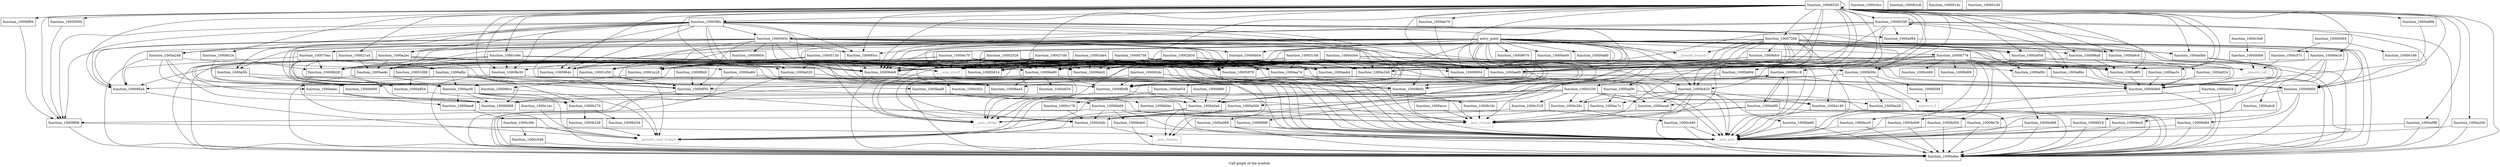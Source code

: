 digraph "Call graph of the module." {
  label="Call graph of the module.";
  node [shape=record];

  Node_function_10001e18 [label="{function_10001e18}"];
  Node_function_100043d4 [label="{function_100043d4}"];
  Node_function_10001e9c [label="{function_10001e9c}"];
  Node_function_100021a4 [label="{function_100021a4}"];
  Node_function_10002528 [label="{function_10002528}"];
  Node_function_100037d0 [label="{function_100037d0}"];
  Node_function_10004c70 [label="{function_10004c70}"];
  Node_function_10002b50 [label="{function_10002b50}"];
  Node_function_10005130 [label="{function_10005130}"];
  Node_function_10003de4 [label="{function_10003de4}"];
  Node_function_10004758 [label="{function_10004758}"];
  Node_function_1000bd08 [label="{function_1000bd08}"];
  Node_function_1000bd50 [label="{function_1000bd50}"];
  Node_function_1000bd98 [label="{function_1000bd98}"];
  Node_function_1000bde0 [label="{function_1000bde0}"];
  Node_function_1000bea8 [label="{function_1000bea8}"];
  Node_function_1000bf18 [label="{function_1000bf18}"];
  Node_function_1000bf60 [label="{function_1000bf60}"];
  Node_function_1000c02c [label="{function_1000c02c}"];
  Node_function_1000c0dc [label="{function_1000c0dc}"];
  Node_function_1000c178 [label="{function_1000c178}"];
  Node_function_1000c1ac [label="{function_1000c1ac}"];
  Node_function_1000c26c [label="{function_1000c26c}"];
  Node_function_1000c330 [label="{function_1000c330}"];
  Node_function_1000c480 [label="{function_1000c480}"];
  Node_function_1000c49c [label="{function_1000c49c}"];
  Node_function_1000c4d0 [label="{function_1000c4d0}"];
  Node_function_1000c518 [label="{function_1000c518}"];
  Node_function_1000c548 [label="{function_1000c548}"];
  Node_function_1000c57c [label="{function_1000c57c}"];
  Node_function_1000c5cc [label="{function_1000c5cc}"];
  Node_function_1000c5e8 [label="{function_1000c5e8}"];
  Node___asm_rlwinm [color="gray50", fontcolor="gray50", label="{__asm_rlwinm}"];
  Node___asm_rlwinm_ [color="gray50", fontcolor="gray50", label="{__asm_rlwinm_}"];
  Node___asm_rlwimi [color="gray50", fontcolor="gray50", label="{__asm_rlwimi}"];
  Node___asm_mfcr [color="gray50", fontcolor="gray50", label="{__asm_mfcr}"];
  Node___asm_mtcrf [color="gray50", fontcolor="gray50", label="{__asm_mtcrf}"];
  Node_unknown_0 [color="gray50", fontcolor="gray50", label="{unknown_0}"];
  Node_function_10005814 [label="{function_10005814}"];
  Node_function_10005878 [label="{function_10005878}"];
  Node_function_10005930 [label="{function_10005930}"];
  Node_function_1000595c [label="{function_1000595c}"];
  Node_function_10005f6c [label="{function_10005f6c}"];
  Node_function_100062c8 [label="{function_100062c8}"];
  Node_function_100062dc [label="{function_100062dc}"];
  Node_function_10006338 [label="{function_10006338}"];
  Node_function_10006520 [label="{function_10006520}"];
  Node_function_10006dc0 [label="{function_10006dc0}"];
  Node_function_10009fd8 [label="{function_10009fd8}"];
  Node_function_10006e10 [label="{function_10006e10}"];
  Node_function_10006e80 [label="{function_10006e80}"];
  Node_function_10006f94 [label="{function_10006f94}"];
  Node_function_10006fc0 [label="{function_10006fc0}"];
  Node_function_100070ac [label="{function_100070ac}"];
  Node_function_10007268 [label="{function_10007268}"];
  Node_function_10008ae4 [label="{function_10008ae4}"];
  Node_function_10008b0c [label="{function_10008b0c}"];
  Node_function_10008b98 [label="{function_10008b98}"];
  Node_function_10008c24 [label="{function_10008c24}"];
  Node_function_100095a4 [label="{function_100095a4}"];
  Node_function_100095cc [label="{function_100095cc}"];
  Node_function_10009628 [label="{function_10009628}"];
  Node_function_1000964c [label="{function_1000964c}"];
  Node_function_10009670 [label="{function_10009670}"];
  Node_function_100096cc [label="{function_100096cc}"];
  Node_function_10009804 [label="{function_10009804}"];
  Node_function_100098a8 [label="{function_100098a8}"];
  Node_function_10009954 [label="{function_10009954}"];
  Node_function_10009a00 [label="{function_10009a00}"];
  Node_function_10009a80 [label="{function_10009a80}"];
  Node_function_10009b04 [label="{function_10009b04}"];
  Node_function_10009c18 [label="{function_10009c18}"];
  Node_function_10009d00 [label="{function_10009d00}"];
  Node_function_10009d84 [label="{function_10009d84}"];
  Node_function_10009de8 [label="{function_10009de8}"];
  Node_function_10009e30 [label="{function_10009e30}"];
  Node_function_10009e78 [label="{function_10009e78}"];
  Node_function_10009ec0 [label="{function_10009ec0}"];
  Node_function_10009f08 [label="{function_10009f08}"];
  Node_function_10009f50 [label="{function_10009f50}"];
  Node_function_10009fc8 [label="{function_10009fc8}"];
  Node_function_1000be60 [label="{function_1000be60}"];
  Node_function_1000a020 [label="{function_1000a020}"];
  Node_function_1000a068 [label="{function_1000a068}"];
  Node_function_1000a0b0 [label="{function_1000a0b0}"];
  Node_function_1000a0f8 [label="{function_1000a0f8}"];
  Node_function_1000a140 [label="{function_1000a140}"];
  Node_function_1000a1b8 [label="{function_1000a1b8}"];
  Node_function_1000a200 [label="{function_1000a200}"];
  Node_function_1000a248 [label="{function_1000a248}"];
  Node_function_1000a2ec [label="{function_1000a2ec}"];
  Node_function_1000a3fc [label="{function_1000a3fc}"];
  Node_function_1000a4bc [label="{function_1000a4bc}"];
  Node_function_1000a4c8 [label="{function_1000a4c8}"];
  Node_function_1000a500 [label="{function_1000a500}"];
  Node_function_1000a5a4 [label="{function_1000a5a4}"];
  Node_function_1000a634 [label="{function_1000a634}"];
  Node_function_1000a654 [label="{function_1000a654}"];
  Node_function_1000a6f0 [label="{function_1000a6f0}"];
  Node_function_1000a854 [label="{function_1000a854}"];
  Node_function_1000a888 [label="{function_1000a888}"];
  Node_function_1000a8bc [label="{function_1000a8bc}"];
  Node_function_1000a8f0 [label="{function_1000a8f0}"];
  Node_function_1000a924 [label="{function_1000a924}"];
  Node_function_1000a958 [label="{function_1000a958}"];
  Node_function_1000a994 [label="{function_1000a994}"];
  Node_function_1000a9c4 [label="{function_1000a9c4}"];
  Node_function_1000a9fc [label="{function_1000a9fc}"];
  Node_function_1000aa3c [label="{function_1000aa3c}"];
  Node_function_1000aa74 [label="{function_1000aa74}"];
  Node_function_1000aab4 [label="{function_1000aab4}"];
  Node_function_1000aaf0 [label="{function_1000aaf0}"];
  Node_function_1000ab24 [label="{function_1000ab24}"];
  Node_function_1000ab70 [label="{function_1000ab70}"];
  Node_function_1000ab9c [label="{function_1000ab9c}"];
  Node_function_1000ac7c [label="{function_1000ac7c}"];
  Node_function_1000aca4 [label="{function_1000aca4}"];
  Node_function_1000accc [label="{function_1000accc}"];
  Node_function_1000acf4 [label="{function_1000acf4}"];
  Node_function_1000ae4c [label="{function_1000ae4c}"];
  Node_function_1000aebc [label="{function_1000aebc}"];
  Node_function_1000afbc [label="{function_1000afbc}"];
  Node_function_1000b0ec [label="{function_1000b0ec}"];
  Node_function_1000b18c [label="{function_1000b18c}"];
  Node_function_1000b228 [label="{function_1000b228}"];
  Node_function_1000b254 [label="{function_1000b254}"];
  Node_function_1000b270 [label="{function_1000b270}"];
  Node_function_1000b39c [label="{function_1000b39c}"];
  Node_function_1000b420 [label="{function_1000b420}"];
  Node_function_1000b5f4 [label="{function_1000b5f4}"];
  Node_function_1000b688 [label="{function_1000b688}"];
  Node_function_1000b690 [label="{function_1000b690}"];
  Node_function_1000b694 [label="{function_1000b694}"];
  Node_function_1000b6f4 [label="{function_1000b6f4}"];
  Node_function_1000b774 [label="{function_1000b774}"];
  Node_function_1000b9e0 [label="{function_1000b9e0}"];
  Node_function_1000ba28 [label="{function_1000ba28}"];
  Node_function_1000ba64 [label="{function_1000ba64}"];
  Node_function_1000bad8 [label="{function_1000bad8}"];
  Node_function_1000bb68 [label="{function_1000bb68}"];
  Node_function_1000bcc0 [label="{function_1000bcc0}"];
  Node_function_10003108 [label="{function_10003108}"];
  Node___pseudo_call [color="gray50", fontcolor="gray50", label="{__pseudo_call}"];
  Node___pseudo_branch [color="gray50", fontcolor="gray50", label="{__pseudo_branch}"];
  Node___pseudo_cond_branch [color="gray50", fontcolor="gray50", label="{__pseudo_cond_branch}"];
  Node_function_10000094 [label="{function_10000094}"];
  Node_function_100000b8 [label="{function_100000b8}"];
  Node_function_1000014c [label="{function_1000014c}"];
  Node_function_10000168 [label="{function_10000168}"];
  Node_function_100001d4 [label="{function_100001d4}"];
  Node_entry_point [label="{entry_point}"];
  Node_function_10001d50 [label="{function_10001d50}"];
  Node_function_10001d98 [label="{function_10001d98}"];
  Node_function_10001e18 -> Node_function_100096cc;
  Node_function_100043d4 -> Node_function_10001e18;
  Node_function_100043d4 -> Node___asm_mfcr;
  Node_function_100043d4 -> Node___asm_mtcrf;
  Node_function_100043d4 -> Node_function_10006dc0;
  Node_function_100043d4 -> Node_function_10006e80;
  Node_function_100043d4 -> Node_function_1000a1b8;
  Node_function_100043d4 -> Node_function_1000a8bc;
  Node_function_100043d4 -> Node_function_1000a8f0;
  Node_function_100043d4 -> Node_function_1000aa3c;
  Node_function_100043d4 -> Node_function_1000aaf0;
  Node_function_100043d4 -> Node_function_1000ae4c;
  Node_function_10001e9c -> Node___asm_mfcr;
  Node_function_10001e9c -> Node___asm_mtcrf;
  Node_function_10001e9c -> Node_function_10009628;
  Node_function_10001e9c -> Node_function_10009e30;
  Node_function_10001e9c -> Node_function_1000a4bc;
  Node_function_10001e9c -> Node_function_1000ae4c;
  Node_function_10001e9c -> Node_function_1000aebc;
  Node_function_10001e9c -> Node_function_1000b39c;
  Node_function_10001e9c -> Node___pseudo_call;
  Node_function_100021a4 -> Node_function_1000ae4c;
  Node_function_100021a4 -> Node_function_1000afbc;
  Node_function_10002528 -> Node_function_10001e18;
  Node_function_10002528 -> Node___asm_rlwimi;
  Node_function_10002528 -> Node___asm_mfcr;
  Node_function_10002528 -> Node___asm_mtcrf;
  Node_function_10002528 -> Node_function_10005814;
  Node_function_10002528 -> Node_function_10005878;
  Node_function_10002528 -> Node_function_10006dc0;
  Node_function_10002528 -> Node_function_10006e80;
  Node_function_10002528 -> Node_function_10009628;
  Node_function_10002528 -> Node_function_10009de8;
  Node_function_10002528 -> Node_function_1000a1b8;
  Node_function_10002528 -> Node_function_1000aa74;
  Node_function_10002528 -> Node_function_1000aab4;
  Node_function_10002528 -> Node_function_1000aaf0;
  Node_function_10002528 -> Node_function_1000ae4c;
  Node_function_100037d0 -> Node_function_10001e18;
  Node_function_100037d0 -> Node___asm_rlwimi;
  Node_function_100037d0 -> Node___asm_mfcr;
  Node_function_100037d0 -> Node___asm_mtcrf;
  Node_function_100037d0 -> Node_function_10005814;
  Node_function_100037d0 -> Node_function_10005878;
  Node_function_100037d0 -> Node_function_10006dc0;
  Node_function_100037d0 -> Node_function_10006e80;
  Node_function_100037d0 -> Node_function_10009de8;
  Node_function_100037d0 -> Node_function_1000a1b8;
  Node_function_100037d0 -> Node_function_1000aa74;
  Node_function_100037d0 -> Node_function_1000aab4;
  Node_function_100037d0 -> Node_function_1000aaf0;
  Node_function_100037d0 -> Node_function_1000ae4c;
  Node_function_100037d0 -> Node_function_10001d98;
  Node_function_10004c70 -> Node_function_10001e18;
  Node_function_10004c70 -> Node___asm_rlwimi;
  Node_function_10004c70 -> Node___asm_mfcr;
  Node_function_10004c70 -> Node___asm_mtcrf;
  Node_function_10004c70 -> Node_function_10005814;
  Node_function_10004c70 -> Node_function_10005878;
  Node_function_10004c70 -> Node_function_10006dc0;
  Node_function_10004c70 -> Node_function_10008ae4;
  Node_function_10004c70 -> Node_function_10008b98;
  Node_function_10004c70 -> Node_function_10009628;
  Node_function_10004c70 -> Node_function_10009de8;
  Node_function_10004c70 -> Node_function_1000a1b8;
  Node_function_10004c70 -> Node_function_1000aa74;
  Node_function_10004c70 -> Node_function_1000aab4;
  Node_function_10004c70 -> Node_function_1000aaf0;
  Node_function_10004c70 -> Node_function_1000ae4c;
  Node_function_10002b50 -> Node_function_10001e18;
  Node_function_10002b50 -> Node___asm_rlwimi;
  Node_function_10002b50 -> Node___asm_mfcr;
  Node_function_10002b50 -> Node___asm_mtcrf;
  Node_function_10002b50 -> Node_function_10005814;
  Node_function_10002b50 -> Node_function_10005878;
  Node_function_10002b50 -> Node_function_10006dc0;
  Node_function_10002b50 -> Node_function_10006e80;
  Node_function_10002b50 -> Node_function_10009de8;
  Node_function_10002b50 -> Node_function_1000a1b8;
  Node_function_10002b50 -> Node_function_1000aa74;
  Node_function_10002b50 -> Node_function_1000aab4;
  Node_function_10002b50 -> Node_function_1000aaf0;
  Node_function_10002b50 -> Node_function_1000ae4c;
  Node_function_10005130 -> Node_function_10001e18;
  Node_function_10005130 -> Node___asm_rlwimi;
  Node_function_10005130 -> Node___asm_mfcr;
  Node_function_10005130 -> Node___asm_mtcrf;
  Node_function_10005130 -> Node_function_10005814;
  Node_function_10005130 -> Node_function_10005878;
  Node_function_10005130 -> Node_function_10006dc0;
  Node_function_10005130 -> Node_function_10006e80;
  Node_function_10005130 -> Node_function_10008ae4;
  Node_function_10005130 -> Node_function_10008b0c;
  Node_function_10005130 -> Node_function_10008b98;
  Node_function_10005130 -> Node_function_100095a4;
  Node_function_10005130 -> Node_function_10009628;
  Node_function_10005130 -> Node_function_10009954;
  Node_function_10005130 -> Node_function_10009de8;
  Node_function_10005130 -> Node_function_10009f50;
  Node_function_10005130 -> Node_function_1000a020;
  Node_function_10005130 -> Node_function_1000a1b8;
  Node_function_10005130 -> Node_function_1000a854;
  Node_function_10005130 -> Node_function_1000aa74;
  Node_function_10005130 -> Node_function_1000aab4;
  Node_function_10005130 -> Node_function_1000aaf0;
  Node_function_10005130 -> Node_function_1000ae4c;
  Node_function_10005130 -> Node_function_10001d50;
  Node_function_10003de4 -> Node_function_10001e18;
  Node_function_10003de4 -> Node___asm_rlwimi;
  Node_function_10003de4 -> Node___asm_mfcr;
  Node_function_10003de4 -> Node___asm_mtcrf;
  Node_function_10003de4 -> Node_function_10005814;
  Node_function_10003de4 -> Node_function_10005878;
  Node_function_10003de4 -> Node_function_10006dc0;
  Node_function_10003de4 -> Node_function_10009de8;
  Node_function_10003de4 -> Node_function_1000a1b8;
  Node_function_10003de4 -> Node_function_1000aa74;
  Node_function_10003de4 -> Node_function_1000aab4;
  Node_function_10003de4 -> Node_function_1000aaf0;
  Node_function_10003de4 -> Node_function_1000ae4c;
  Node_function_10003de4 -> Node_function_10001d98;
  Node_function_10004758 -> Node_function_10001e18;
  Node_function_10004758 -> Node___asm_rlwimi;
  Node_function_10004758 -> Node___asm_mfcr;
  Node_function_10004758 -> Node___asm_mtcrf;
  Node_function_10004758 -> Node_function_10005814;
  Node_function_10004758 -> Node_function_10005878;
  Node_function_10004758 -> Node_function_10006dc0;
  Node_function_10004758 -> Node_function_10006e80;
  Node_function_10004758 -> Node_function_10009de8;
  Node_function_10004758 -> Node_function_1000a1b8;
  Node_function_10004758 -> Node_function_1000aa74;
  Node_function_10004758 -> Node_function_1000aab4;
  Node_function_10004758 -> Node_function_1000aaf0;
  Node_function_10004758 -> Node_function_1000ae4c;
  Node_function_1000bd08 -> Node___asm_mfcr;
  Node_function_1000bd08 -> Node_function_1000a4bc;
  Node_function_1000bd50 -> Node___asm_mfcr;
  Node_function_1000bd50 -> Node_function_1000a4bc;
  Node_function_1000bd98 -> Node___asm_mfcr;
  Node_function_1000bd98 -> Node_function_1000a4bc;
  Node_function_1000bde0 -> Node___asm_mfcr;
  Node_function_1000bde0 -> Node_function_1000a4bc;
  Node_function_1000bea8 -> Node_function_1000c49c;
  Node_function_1000bf18 -> Node___asm_mfcr;
  Node_function_1000bf18 -> Node_function_1000a4bc;
  Node_function_1000bf60 -> Node_function_1000a5a4;
  Node_function_1000c02c -> Node_function_1000a5a4;
  Node_function_1000c0dc -> Node___asm_rlwinm_;
  Node_function_1000c0dc -> Node___pseudo_cond_branch;
  Node_function_1000c178 -> Node_function_1000c0dc;
  Node_function_1000c1ac -> Node___pseudo_cond_branch;
  Node_function_1000c26c -> Node_function_1000c0dc;
  Node_function_1000c26c -> Node_function_1000c4d0;
  Node_function_1000c330 -> Node_function_1000c26c;
  Node_function_1000c330 -> Node_function_1000c518;
  Node_function_1000c330 -> Node_function_1000a140;
  Node_function_1000c330 -> Node_function_1000a5a4;
  Node_function_1000c330 -> Node_function_1000aca4;
  Node_function_1000c330 -> Node_function_1000b688;
  Node_function_1000c330 -> Node_function_1000ba28;
  Node_function_1000c330 -> Node___pseudo_cond_branch;
  Node_function_1000c49c -> Node_function_1000c548;
  Node_function_1000c49c -> Node___pseudo_cond_branch;
  Node_function_1000c4d0 -> Node___asm_mfcr;
  Node_function_1000c4d0 -> Node_function_1000a4bc;
  Node_function_1000c518 -> Node_function_10009e78;
  Node_function_1000c518 -> Node_function_10009f08;
  Node_function_1000c548 -> Node_function_1000a4bc;
  Node_function_1000c57c -> Node___pseudo_call;
  Node_function_1000c5e8 -> Node_function_100000b8;
  Node_function_10005878 -> Node___asm_rlwinm_;
  Node_function_10005930 -> Node_function_10009f08;
  Node_function_1000595c -> Node_function_10008ae4;
  Node_function_1000595c -> Node_function_10008b0c;
  Node_function_1000595c -> Node_function_10008b98;
  Node_function_1000595c -> Node_function_100095a4;
  Node_function_1000595c -> Node_function_100095cc;
  Node_function_1000595c -> Node_function_1000964c;
  Node_function_1000595c -> Node_function_100096cc;
  Node_function_1000595c -> Node_function_10009804;
  Node_function_1000595c -> Node_function_10009954;
  Node_function_1000595c -> Node_function_10009b04;
  Node_function_1000595c -> Node_function_10009de8;
  Node_function_1000595c -> Node_function_10009f08;
  Node_function_1000595c -> Node_function_10009f50;
  Node_function_1000595c -> Node_function_1000a068;
  Node_function_1000595c -> Node_function_1000a248;
  Node_function_1000595c -> Node_function_1000a2ec;
  Node_function_1000595c -> Node_function_1000a3fc;
  Node_function_1000595c -> Node_function_1000a5a4;
  Node_function_1000595c -> Node_function_1000b420;
  Node_function_10005f6c -> Node_function_1000595c;
  Node_function_10005f6c -> Node_function_10008ae4;
  Node_function_10005f6c -> Node_function_10008b0c;
  Node_function_10005f6c -> Node_function_10008b98;
  Node_function_10005f6c -> Node_function_100095a4;
  Node_function_10005f6c -> Node_function_100095cc;
  Node_function_10005f6c -> Node_function_1000964c;
  Node_function_10005f6c -> Node_function_100096cc;
  Node_function_10005f6c -> Node_function_10009de8;
  Node_function_10005f6c -> Node_function_10009e30;
  Node_function_10005f6c -> Node_function_10009f08;
  Node_function_10005f6c -> Node_function_10009f50;
  Node_function_10005f6c -> Node_function_1000a020;
  Node_function_10005f6c -> Node_function_1000a1b8;
  Node_function_10005f6c -> Node_function_1000a248;
  Node_function_10005f6c -> Node_function_1000a2ec;
  Node_function_10005f6c -> Node_function_1000a3fc;
  Node_function_10005f6c -> Node_function_1000a8bc;
  Node_function_10005f6c -> Node_function_1000a994;
  Node_function_10005f6c -> Node_function_1000aaf0;
  Node_function_10005f6c -> Node_function_1000acf4;
  Node_function_10005f6c -> Node_function_1000b420;
  Node_function_100062dc -> Node_function_10008ae4;
  Node_function_100062dc -> Node_function_10008b0c;
  Node_function_100062dc -> Node_function_10008b98;
  Node_function_10006338 -> Node_function_1000595c;
  Node_function_10006338 -> Node_function_10006338;
  Node_function_10006338 -> Node_function_10009d00;
  Node_function_10006338 -> Node_function_10009de8;
  Node_function_10006338 -> Node_function_1000a4bc;
  Node_function_10006338 -> Node_function_1000a8bc;
  Node_function_10006338 -> Node_function_1000a8f0;
  Node_function_10006338 -> Node_function_1000a994;
  Node_function_10006338 -> Node_function_1000aab4;
  Node_function_10006338 -> Node_function_1000aaf0;
  Node_function_10006338 -> Node_function_1000b420;
  Node_function_10006520 -> Node_function_10001e9c;
  Node_function_10006520 -> Node_function_100021a4;
  Node_function_10006520 -> Node___asm_rlwinm;
  Node_function_10006520 -> Node_function_10005930;
  Node_function_10006520 -> Node_function_10005f6c;
  Node_function_10006520 -> Node_function_10006338;
  Node_function_10006520 -> Node_function_10006520;
  Node_function_10006520 -> Node_function_10006dc0;
  Node_function_10006520 -> Node_function_10009fd8;
  Node_function_10006520 -> Node_function_10006e10;
  Node_function_10006520 -> Node_function_10006e80;
  Node_function_10006520 -> Node_function_10006f94;
  Node_function_10006520 -> Node_function_10007268;
  Node_function_10006520 -> Node_function_10008ae4;
  Node_function_10006520 -> Node_function_10008b0c;
  Node_function_10006520 -> Node_function_10008b98;
  Node_function_10006520 -> Node_function_10008c24;
  Node_function_10006520 -> Node_function_100095a4;
  Node_function_10006520 -> Node_function_100095cc;
  Node_function_10006520 -> Node_function_1000964c;
  Node_function_10006520 -> Node_function_100098a8;
  Node_function_10006520 -> Node_function_10009c18;
  Node_function_10006520 -> Node_function_10009d00;
  Node_function_10006520 -> Node_function_10009de8;
  Node_function_10006520 -> Node_function_10009e30;
  Node_function_10006520 -> Node_function_10009f08;
  Node_function_10006520 -> Node_function_10009f50;
  Node_function_10006520 -> Node_function_1000a0b0;
  Node_function_10006520 -> Node_function_1000a0f8;
  Node_function_10006520 -> Node_function_1000a140;
  Node_function_10006520 -> Node_function_1000a200;
  Node_function_10006520 -> Node_function_1000a4bc;
  Node_function_10006520 -> Node_function_1000a888;
  Node_function_10006520 -> Node_function_1000a8f0;
  Node_function_10006520 -> Node_function_1000a958;
  Node_function_10006520 -> Node_function_1000a9c4;
  Node_function_10006520 -> Node_function_1000aa3c;
  Node_function_10006520 -> Node_function_1000aaf0;
  Node_function_10006520 -> Node_function_1000ab24;
  Node_function_10006520 -> Node_function_1000ab70;
  Node_function_10006520 -> Node_function_1000ab9c;
  Node_function_10006520 -> Node_function_1000b39c;
  Node_function_10006520 -> Node_function_1000b420;
  Node_function_10009fd8 -> Node___asm_mfcr;
  Node_function_10009fd8 -> Node_function_1000a4bc;
  Node_function_10006e10 -> Node_function_10009e78;
  Node_function_10006e10 -> Node_function_10009ec0;
  Node_function_10006e10 -> Node_function_1000a1b8;
  Node_function_10006e10 -> Node_function_1000a4c8;
  Node_function_10006e80 -> Node_function_10008ae4;
  Node_function_10006e80 -> Node_function_10008b0c;
  Node_function_10006e80 -> Node_function_10008b98;
  Node_function_10006e80 -> Node_function_100095a4;
  Node_function_10006e80 -> Node_function_1000a634;
  Node_function_10006f94 -> Node_function_10009f08;
  Node_function_10006fc0 -> Node_function_1000964c;
  Node_function_10006fc0 -> Node_function_10009d00;
  Node_function_10006fc0 -> Node_function_10009de8;
  Node_function_10006fc0 -> Node_function_1000a8f0;
  Node_function_10006fc0 -> Node_function_1000aaf0;
  Node_function_100070ac -> Node_function_100095a4;
  Node_function_100070ac -> Node_function_10009628;
  Node_function_100070ac -> Node_function_1000acf4;
  Node_function_100070ac -> Node_function_1000afbc;
  Node_function_10007268 -> Node___asm_rlwinm;
  Node_function_10007268 -> Node___asm_rlwimi;
  Node_function_10007268 -> Node___asm_mfcr;
  Node_function_10007268 -> Node___asm_mtcrf;
  Node_function_10007268 -> Node_function_10005814;
  Node_function_10007268 -> Node_function_10005878;
  Node_function_10007268 -> Node_function_10006dc0;
  Node_function_10007268 -> Node_function_10006e10;
  Node_function_10007268 -> Node_function_10006fc0;
  Node_function_10007268 -> Node_function_100070ac;
  Node_function_10007268 -> Node_function_100098a8;
  Node_function_10007268 -> Node_function_10009d00;
  Node_function_10007268 -> Node_function_10009de8;
  Node_function_10007268 -> Node_function_10009e30;
  Node_function_10007268 -> Node_function_1000a0b0;
  Node_function_10007268 -> Node_function_1000a1b8;
  Node_function_10007268 -> Node_function_1000a4bc;
  Node_function_10007268 -> Node_function_1000a500;
  Node_function_10007268 -> Node_function_1000a958;
  Node_function_10007268 -> Node_function_1000a9c4;
  Node_function_10007268 -> Node_function_1000a9fc;
  Node_function_10007268 -> Node_function_1000aa3c;
  Node_function_10007268 -> Node_function_1000aa74;
  Node_function_10007268 -> Node_function_1000aab4;
  Node_function_10007268 -> Node_function_1000aaf0;
  Node_function_10007268 -> Node_function_1000ae4c;
  Node_function_10007268 -> Node_function_1000b39c;
  Node_function_10007268 -> Node___pseudo_branch;
  Node_function_10008b0c -> Node___asm_rlwinm;
  Node_function_10008b0c -> Node___pseudo_cond_branch;
  Node_function_10008b98 -> Node___asm_rlwinm;
  Node_function_10008b98 -> Node___pseudo_cond_branch;
  Node_function_10008c24 -> Node_function_10009628;
  Node_function_10008c24 -> Node_function_1000acf4;
  Node_function_100095a4 -> Node___pseudo_cond_branch;
  Node_function_10009628 -> Node___pseudo_cond_branch;
  Node_function_1000964c -> Node___pseudo_cond_branch;
  Node_function_100096cc -> Node___pseudo_cond_branch;
  Node_function_10009804 -> Node_function_1000a020;
  Node_function_100098a8 -> Node_function_10009de8;
  Node_function_100098a8 -> Node_function_1000a4bc;
  Node_function_100098a8 -> Node_function_1000a8f0;
  Node_function_100098a8 -> Node_function_1000a924;
  Node_function_100098a8 -> Node_function_1000aaf0;
  Node_function_10009c18 -> Node___asm_mfcr;
  Node_function_10009c18 -> Node_function_1000a4bc;
  Node_function_10009c18 -> Node_function_1000a654;
  Node_function_10009c18 -> Node_function_1000a6f0;
  Node_function_10009d00 -> Node___asm_mfcr;
  Node_function_10009d00 -> Node_function_10009d84;
  Node_function_10009d00 -> Node_function_1000a4bc;
  Node_function_10009d84 -> Node___asm_mfcr;
  Node_function_10009d84 -> Node_function_1000a4bc;
  Node_function_10009de8 -> Node___asm_mfcr;
  Node_function_10009de8 -> Node_function_1000a4bc;
  Node_function_10009e30 -> Node___asm_mfcr;
  Node_function_10009e30 -> Node_function_1000a4bc;
  Node_function_10009e78 -> Node___asm_mfcr;
  Node_function_10009e78 -> Node_function_1000a4bc;
  Node_function_10009ec0 -> Node___asm_mfcr;
  Node_function_10009ec0 -> Node_function_1000a4bc;
  Node_function_10009f08 -> Node___asm_mfcr;
  Node_function_10009f08 -> Node_function_1000a4bc;
  Node_function_10009f50 -> Node___asm_mfcr;
  Node_function_10009f50 -> Node_function_1000a4bc;
  Node_function_10009fc8 -> Node_function_10009f50;
  Node_function_1000be60 -> Node___asm_mfcr;
  Node_function_1000be60 -> Node_function_1000a4bc;
  Node_function_1000a020 -> Node___asm_mfcr;
  Node_function_1000a020 -> Node_function_1000a4bc;
  Node_function_1000a068 -> Node___asm_mfcr;
  Node_function_1000a068 -> Node_function_1000a4bc;
  Node_function_1000a0b0 -> Node___asm_mfcr;
  Node_function_1000a0b0 -> Node_function_1000a4bc;
  Node_function_1000a0f8 -> Node___asm_mfcr;
  Node_function_1000a0f8 -> Node_function_1000a4bc;
  Node_function_1000a140 -> Node___asm_mfcr;
  Node_function_1000a140 -> Node_function_1000a4bc;
  Node_function_1000a1b8 -> Node___asm_mfcr;
  Node_function_1000a1b8 -> Node_function_1000a4bc;
  Node_function_1000a200 -> Node___asm_mfcr;
  Node_function_1000a200 -> Node_function_1000a4bc;
  Node_function_1000a248 -> Node_function_10009de8;
  Node_function_1000a248 -> Node_function_1000a4bc;
  Node_function_1000a248 -> Node_function_1000aebc;
  Node_function_1000a248 -> Node_function_1000b688;
  Node_function_1000a248 -> Node_function_1000b690;
  Node_function_1000a2ec -> Node_function_10009d00;
  Node_function_1000a2ec -> Node_function_10009de8;
  Node_function_1000a2ec -> Node_function_10009f50;
  Node_function_1000a2ec -> Node_function_1000a4bc;
  Node_function_1000a2ec -> Node_function_1000acf4;
  Node_function_1000a2ec -> Node_function_1000ae4c;
  Node_function_1000a2ec -> Node_function_1000aebc;
  Node_function_1000a2ec -> Node_function_1000b688;
  Node_function_1000a2ec -> Node_function_1000ba64;
  Node_function_1000a3fc -> Node_function_1000b688;
  Node_function_1000a3fc -> Node_function_1000b690;
  Node_function_1000a3fc -> Node_function_1000bad8;
  Node_function_1000a4c8 -> Node_function_1000bf18;
  Node_function_1000a500 -> Node_function_1000c0dc;
  Node_function_1000a500 -> Node___asm_rlwinm_;
  Node_function_1000a5a4 -> Node___asm_rlwinm_;
  Node_function_1000a5a4 -> Node___asm_rlwimi;
  Node_function_1000a5a4 -> Node___pseudo_cond_branch;
  Node_function_1000a654 -> Node_function_1000c178;
  Node_function_1000a654 -> Node_function_10009c18;
  Node_function_1000a654 -> Node_function_1000a5a4;
  Node_function_1000a6f0 -> Node_function_1000c0dc;
  Node_function_1000a6f0 -> Node___asm_rlwinm;
  Node_function_1000a6f0 -> Node_function_10009c18;
  Node_function_1000a6f0 -> Node_function_1000a4bc;
  Node_function_1000a854 -> Node_function_1000c1ac;
  Node_function_1000a888 -> Node_function_1000b9e0;
  Node_function_1000a8bc -> Node_function_1000b9e0;
  Node_function_1000a8f0 -> Node_function_1000b9e0;
  Node_function_1000a924 -> Node_function_1000b9e0;
  Node_function_1000a958 -> Node_function_1000b9e0;
  Node_function_1000a994 -> Node_function_1000b9e0;
  Node_function_1000a9c4 -> Node_function_1000b9e0;
  Node_function_1000a9fc -> Node_function_1000b9e0;
  Node_function_1000aa3c -> Node_function_1000b9e0;
  Node_function_1000aa74 -> Node_function_1000b9e0;
  Node_function_1000aab4 -> Node_function_1000b9e0;
  Node_function_1000aaf0 -> Node_function_1000b9e0;
  Node_function_1000ab24 -> Node_function_1000a4bc;
  Node_function_1000ab24 -> Node_function_1000aca4;
  Node_function_1000ab70 -> Node_function_1000a5a4;
  Node_function_1000ab9c -> Node_function_1000c26c;
  Node_function_1000ab9c -> Node_function_1000a4bc;
  Node_function_1000ab9c -> Node_function_1000ac7c;
  Node_function_1000ab9c -> Node_function_1000aca4;
  Node_function_1000ac7c -> Node___asm_rlwinm;
  Node_function_1000aca4 -> Node___asm_rlwinm;
  Node_function_1000accc -> Node___asm_rlwinm;
  Node_function_1000acf4 -> Node_function_1000bea8;
  Node_function_1000acf4 -> Node___asm_rlwinm;
  Node_function_1000acf4 -> Node_function_1000a4bc;
  Node_function_1000acf4 -> Node_function_1000b0ec;
  Node_function_1000acf4 -> Node_function_1000b270;
  Node_function_1000acf4 -> Node_function_1000b688;
  Node_function_1000ae4c -> Node_function_1000a4bc;
  Node_function_1000ae4c -> Node_function_1000a5a4;
  Node_function_1000ae4c -> Node_function_1000acf4;
  Node_function_1000aebc -> Node_function_1000bea8;
  Node_function_1000aebc -> Node_function_1000b270;
  Node_function_1000aebc -> Node_function_1000b688;
  Node_function_1000afbc -> Node_function_1000c0dc;
  Node_function_1000afbc -> Node___asm_rlwinm;
  Node_function_1000afbc -> Node_function_1000acf4;
  Node_function_1000afbc -> Node_function_1000aebc;
  Node_function_1000afbc -> Node_function_1000b18c;
  Node_function_1000afbc -> Node_function_1000b270;
  Node_function_1000afbc -> Node_function_1000b688;
  Node_function_1000b0ec -> Node___asm_rlwinm;
  Node_function_1000b18c -> Node___asm_rlwinm;
  Node_function_1000b228 -> Node___pseudo_cond_branch;
  Node_function_1000b270 -> Node_function_1000b228;
  Node_function_1000b270 -> Node_function_1000b254;
  Node_function_1000b39c -> Node_unknown_0;
  Node_function_1000b39c -> Node_function_1000b5f4;
  Node_function_1000b39c -> Node_function_1000b688;
  Node_function_1000b39c -> Node_function_1000b690;
  Node_function_1000b39c -> Node_function_1000ba28;
  Node_function_1000b420 -> Node_function_1000c26c;
  Node_function_1000b420 -> Node___asm_rlwinm;
  Node_function_1000b420 -> Node___asm_mfcr;
  Node_function_1000b420 -> Node_function_1000be60;
  Node_function_1000b420 -> Node_function_1000a140;
  Node_function_1000b420 -> Node_function_1000a4bc;
  Node_function_1000b420 -> Node_function_1000ac7c;
  Node_function_1000b420 -> Node_function_1000aca4;
  Node_function_1000b5f4 -> Node_unknown_0;
  Node_function_1000b694 -> Node_function_1000c330;
  Node_function_1000b694 -> Node_function_10009d00;
  Node_function_1000b694 -> Node_function_10009f50;
  Node_function_1000b774 -> Node_function_1000bd08;
  Node_function_1000b774 -> Node_function_1000bd50;
  Node_function_1000b774 -> Node_function_1000bd98;
  Node_function_1000b774 -> Node_function_1000c0dc;
  Node_function_1000b774 -> Node_function_1000c480;
  Node_function_1000b774 -> Node_function_1000a4bc;
  Node_function_1000b774 -> Node_function_1000a5a4;
  Node_function_1000b774 -> Node_function_1000b39c;
  Node_function_1000b774 -> Node_function_1000b694;
  Node_function_1000b774 -> Node_function_1000b6f4;
  Node_function_1000b774 -> Node_function_1000bcc0;
  Node_function_1000b774 -> Node___pseudo_call;
  Node_function_1000b9e0 -> Node___asm_mfcr;
  Node_function_1000b9e0 -> Node_function_1000a4bc;
  Node_function_1000ba28 -> Node___asm_mfcr;
  Node_function_1000ba28 -> Node_function_1000a4bc;
  Node_function_1000ba64 -> Node_function_1000c02c;
  Node_function_1000ba64 -> Node___asm_mfcr;
  Node_function_1000ba64 -> Node_function_1000a4bc;
  Node_function_1000bad8 -> Node_function_1000a500;
  Node_function_1000bad8 -> Node_function_1000bb68;
  Node_function_1000bb68 -> Node_function_1000bde0;
  Node_function_1000bb68 -> Node_function_1000c0dc;
  Node_function_1000bb68 -> Node___asm_rlwinm;
  Node_function_1000bb68 -> Node___asm_mfcr;
  Node_function_1000bb68 -> Node_function_1000a4bc;
  Node_function_1000bcc0 -> Node___asm_mfcr;
  Node_function_1000bcc0 -> Node_function_1000a4bc;
  Node_function_10003108 -> Node_function_10001e18;
  Node_function_10003108 -> Node___asm_rlwimi;
  Node_function_10003108 -> Node___asm_mfcr;
  Node_function_10003108 -> Node___asm_mtcrf;
  Node_function_10003108 -> Node_function_10005814;
  Node_function_10003108 -> Node_function_10005878;
  Node_function_10003108 -> Node_function_10006dc0;
  Node_function_10003108 -> Node_function_10006e80;
  Node_function_10003108 -> Node_function_10009d00;
  Node_function_10003108 -> Node_function_10009de8;
  Node_function_10003108 -> Node_function_1000a1b8;
  Node_function_10003108 -> Node_function_1000a8f0;
  Node_function_10003108 -> Node_function_1000a9fc;
  Node_function_10003108 -> Node_function_1000aa74;
  Node_function_10003108 -> Node_function_1000aab4;
  Node_function_10003108 -> Node_function_1000aaf0;
  Node_function_10003108 -> Node_function_1000acf4;
  Node_function_10003108 -> Node_function_1000ae4c;
  Node_function_10000094 -> Node_function_1000c57c;
  Node_function_10000094 -> Node_function_10000168;
  Node_function_100000b8 -> Node___pseudo_call;
  Node_entry_point -> Node_function_10001e18;
  Node_entry_point -> Node___asm_rlwinm;
  Node_entry_point -> Node___asm_mfcr;
  Node_entry_point -> Node___asm_mtcrf;
  Node_entry_point -> Node_function_10006dc0;
  Node_entry_point -> Node_function_10008ae4;
  Node_entry_point -> Node_function_10008b0c;
  Node_entry_point -> Node_function_10008b98;
  Node_entry_point -> Node_function_100095a4;
  Node_entry_point -> Node_function_100095cc;
  Node_entry_point -> Node_function_1000964c;
  Node_entry_point -> Node_function_10009670;
  Node_entry_point -> Node_function_100096cc;
  Node_entry_point -> Node_function_10009954;
  Node_entry_point -> Node_function_10009a00;
  Node_entry_point -> Node_function_10009a80;
  Node_entry_point -> Node_function_10009b04;
  Node_entry_point -> Node_function_10009d00;
  Node_entry_point -> Node_function_10009de8;
  Node_entry_point -> Node_function_1000a0b0;
  Node_entry_point -> Node_function_1000a1b8;
  Node_entry_point -> Node_function_1000a4bc;
  Node_entry_point -> Node_function_1000a500;
  Node_entry_point -> Node_function_1000a5a4;
  Node_entry_point -> Node_function_1000a8f0;
  Node_entry_point -> Node_function_1000a958;
  Node_entry_point -> Node_function_1000a9c4;
  Node_entry_point -> Node_function_1000aa3c;
  Node_entry_point -> Node_function_1000aab4;
  Node_entry_point -> Node_function_1000aaf0;
  Node_entry_point -> Node_function_1000ae4c;
  Node_entry_point -> Node_function_1000b420;
  Node_entry_point -> Node_function_1000b774;
  Node_entry_point -> Node___pseudo_branch;
  Node_entry_point -> Node_function_10001d50;
  Node_function_10001d50 -> Node___pseudo_cond_branch;
  Node_function_10001d98 -> Node_function_1000a854;
}
